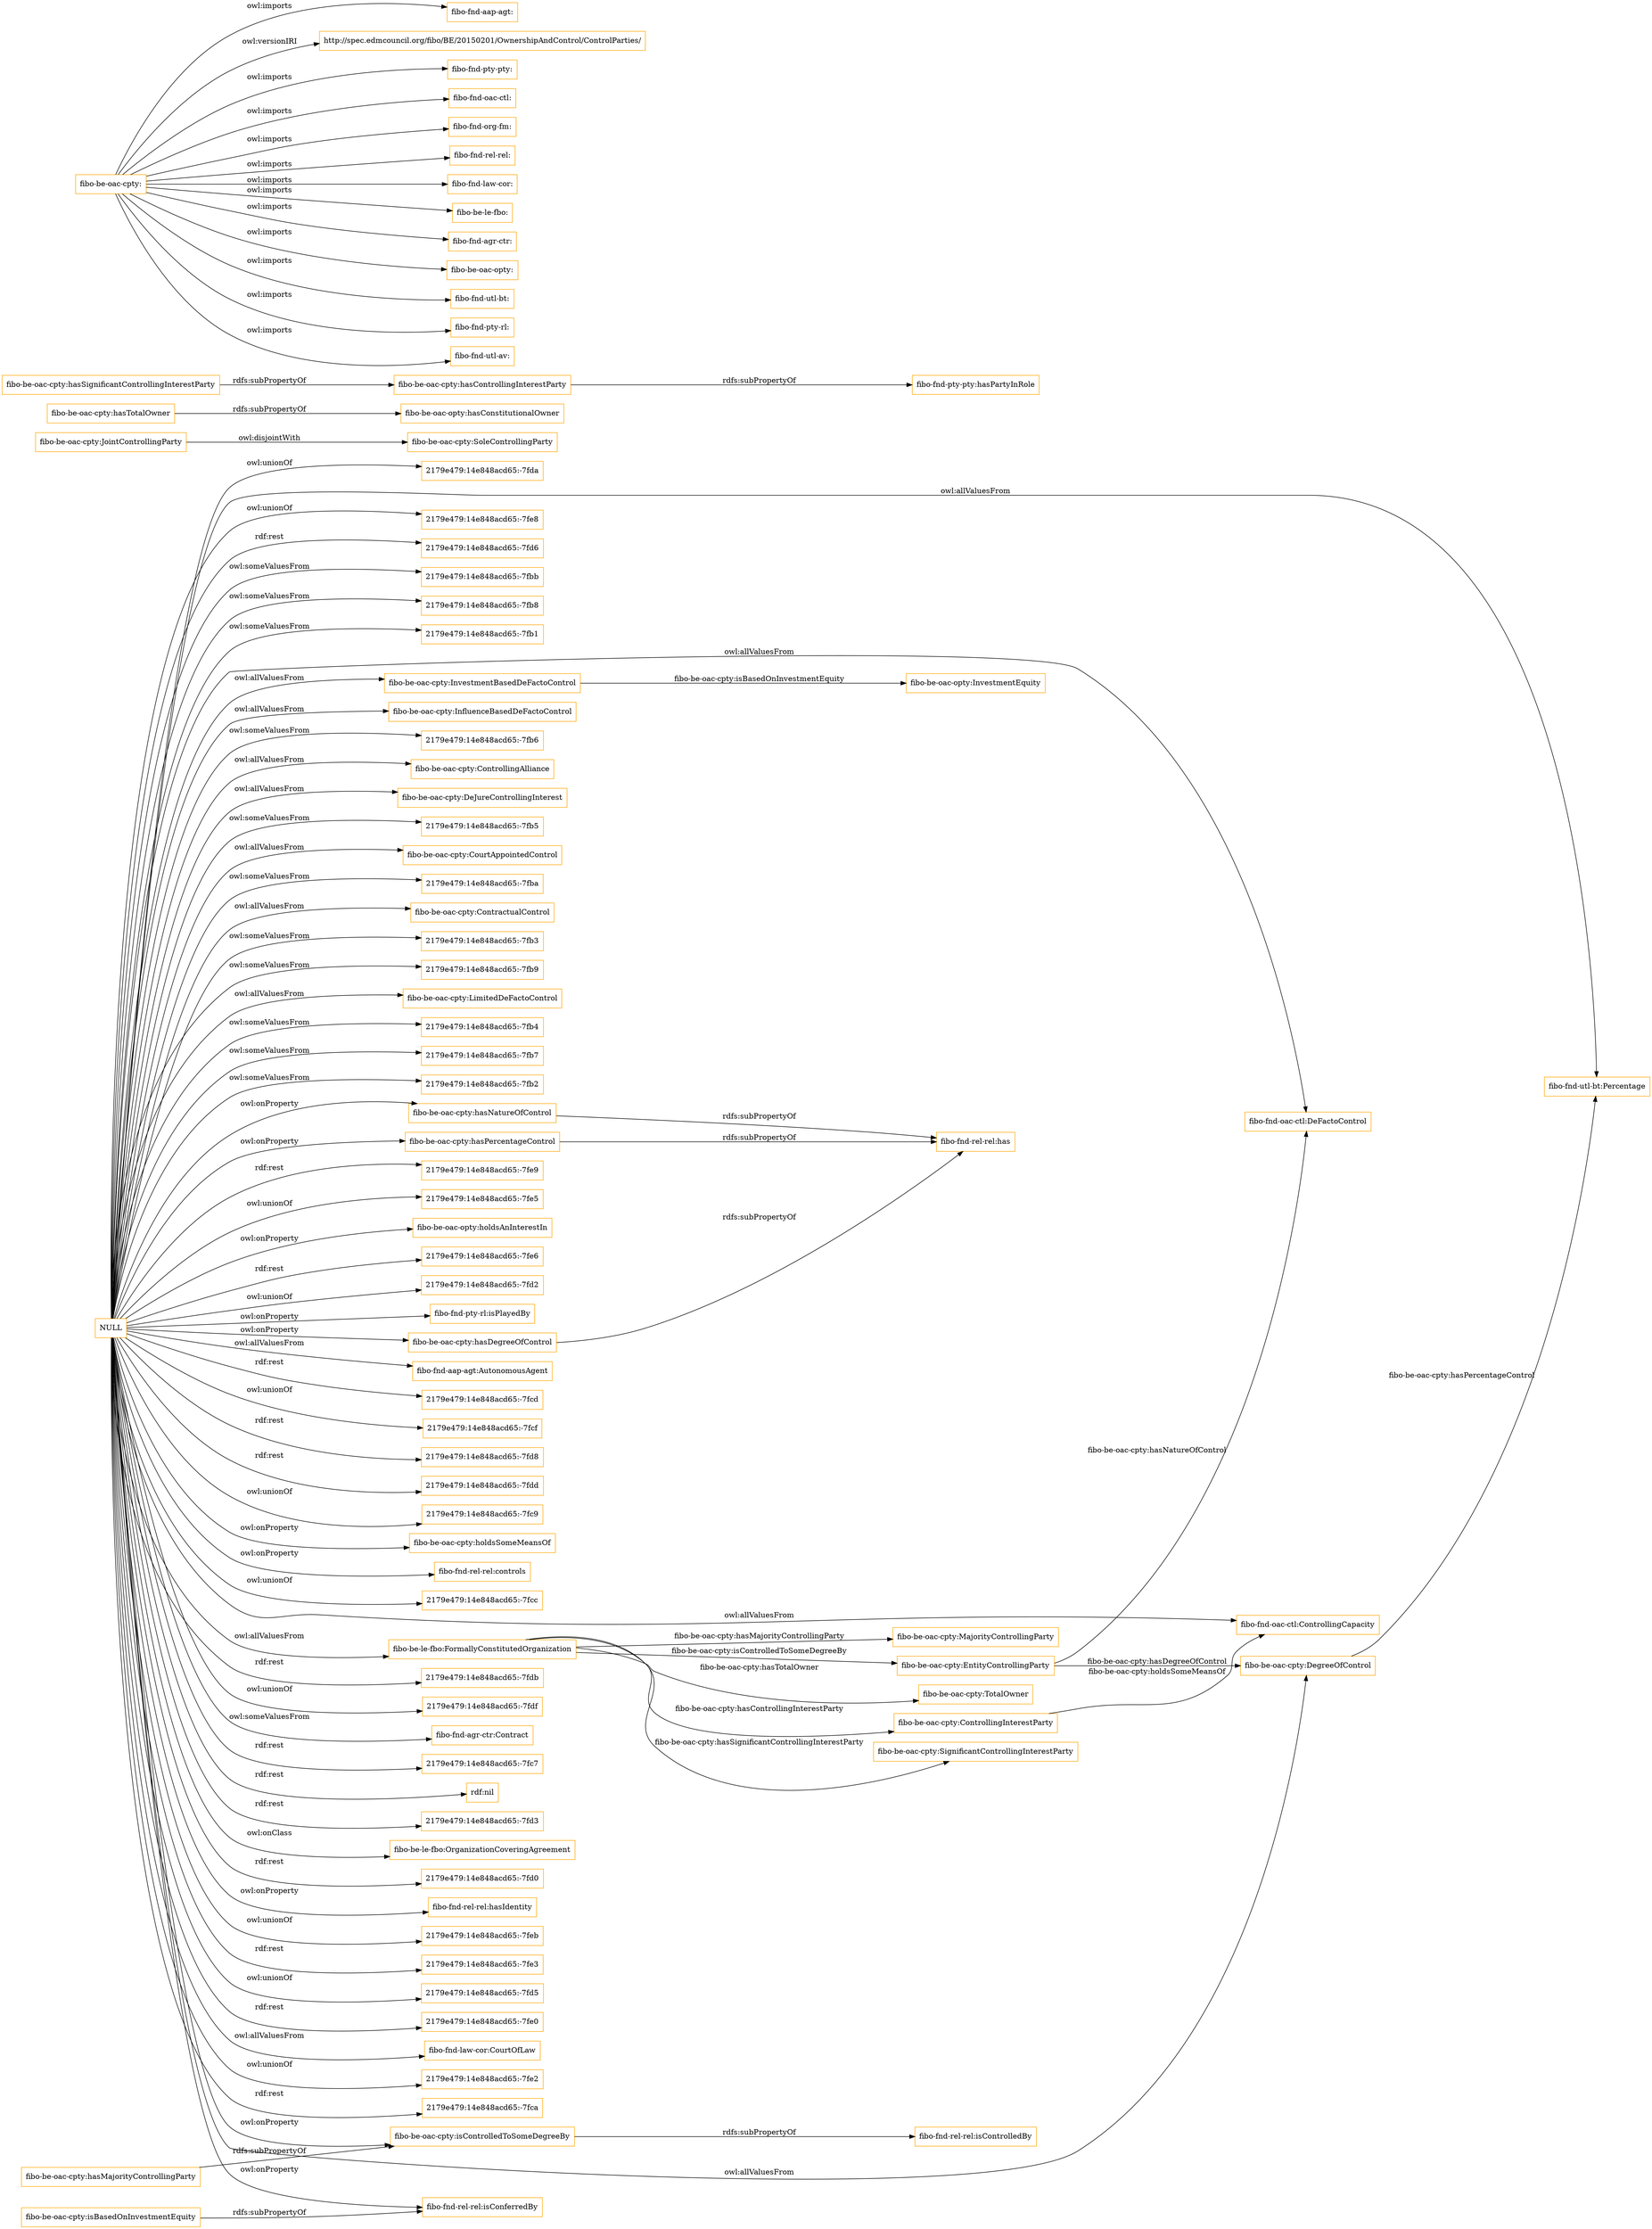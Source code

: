 digraph ar2dtool_diagram { 
rankdir=LR;
size="1501"
node [shape = rectangle, color="orange"]; "2179e479:14e848acd65:-7fbb" "fibo-be-oac-cpty:EntityControllingParty" "2179e479:14e848acd65:-7fb8" "2179e479:14e848acd65:-7fb1" "fibo-be-oac-cpty:DegreeOfControl" "fibo-be-oac-cpty:InvestmentBasedDeFactoControl" "fibo-be-oac-cpty:InfluenceBasedDeFactoControl" "fibo-be-oac-cpty:TotalOwner" "2179e479:14e848acd65:-7fb6" "fibo-be-oac-cpty:ControllingAlliance" "fibo-be-oac-cpty:DeJureControllingInterest" "fibo-be-oac-cpty:JointControllingParty" "2179e479:14e848acd65:-7fb5" "fibo-be-oac-cpty:CourtAppointedControl" "2179e479:14e848acd65:-7fba" "fibo-be-oac-cpty:ContractualControl" "fibo-be-oac-cpty:SignificantControllingInterestParty" "2179e479:14e848acd65:-7fb3" "2179e479:14e848acd65:-7fb9" "fibo-be-oac-cpty:LimitedDeFactoControl" "2179e479:14e848acd65:-7fb4" "fibo-be-oac-cpty:MajorityControllingParty" "fibo-be-oac-cpty:ControllingInterestParty" "2179e479:14e848acd65:-7fb7" "2179e479:14e848acd65:-7fb2" "fibo-be-oac-cpty:SoleControllingParty" ; /*classes style*/
	"fibo-be-oac-cpty:JointControllingParty" -> "fibo-be-oac-cpty:SoleControllingParty" [ label = "owl:disjointWith" ];
	"fibo-be-oac-cpty:hasTotalOwner" -> "fibo-be-oac-opty:hasConstitutionalOwner" [ label = "rdfs:subPropertyOf" ];
	"fibo-be-oac-cpty:hasDegreeOfControl" -> "fibo-fnd-rel-rel:has" [ label = "rdfs:subPropertyOf" ];
	"fibo-be-oac-cpty:hasSignificantControllingInterestParty" -> "fibo-be-oac-cpty:hasControllingInterestParty" [ label = "rdfs:subPropertyOf" ];
	"fibo-be-oac-cpty:isControlledToSomeDegreeBy" -> "fibo-fnd-rel-rel:isControlledBy" [ label = "rdfs:subPropertyOf" ];
	"fibo-be-oac-cpty:" -> "fibo-fnd-aap-agt:" [ label = "owl:imports" ];
	"fibo-be-oac-cpty:" -> "http://spec.edmcouncil.org/fibo/BE/20150201/OwnershipAndControl/ControlParties/" [ label = "owl:versionIRI" ];
	"fibo-be-oac-cpty:" -> "fibo-fnd-pty-pty:" [ label = "owl:imports" ];
	"fibo-be-oac-cpty:" -> "fibo-fnd-oac-ctl:" [ label = "owl:imports" ];
	"fibo-be-oac-cpty:" -> "fibo-fnd-org-fm:" [ label = "owl:imports" ];
	"fibo-be-oac-cpty:" -> "fibo-fnd-rel-rel:" [ label = "owl:imports" ];
	"fibo-be-oac-cpty:" -> "fibo-fnd-law-cor:" [ label = "owl:imports" ];
	"fibo-be-oac-cpty:" -> "fibo-be-le-fbo:" [ label = "owl:imports" ];
	"fibo-be-oac-cpty:" -> "fibo-fnd-agr-ctr:" [ label = "owl:imports" ];
	"fibo-be-oac-cpty:" -> "fibo-be-oac-opty:" [ label = "owl:imports" ];
	"fibo-be-oac-cpty:" -> "fibo-fnd-utl-bt:" [ label = "owl:imports" ];
	"fibo-be-oac-cpty:" -> "fibo-fnd-pty-rl:" [ label = "owl:imports" ];
	"fibo-be-oac-cpty:" -> "fibo-fnd-utl-av:" [ label = "owl:imports" ];
	"fibo-be-oac-cpty:hasNatureOfControl" -> "fibo-fnd-rel-rel:has" [ label = "rdfs:subPropertyOf" ];
	"fibo-be-oac-cpty:hasControllingInterestParty" -> "fibo-fnd-pty-pty:hasPartyInRole" [ label = "rdfs:subPropertyOf" ];
	"fibo-be-oac-cpty:isBasedOnInvestmentEquity" -> "fibo-fnd-rel-rel:isConferredBy" [ label = "rdfs:subPropertyOf" ];
	"fibo-be-oac-cpty:hasMajorityControllingParty" -> "fibo-be-oac-cpty:isControlledToSomeDegreeBy" [ label = "rdfs:subPropertyOf" ];
	"NULL" -> "2179e479:14e848acd65:-7fe9" [ label = "rdf:rest" ];
	"NULL" -> "fibo-be-oac-cpty:isControlledToSomeDegreeBy" [ label = "owl:onProperty" ];
	"NULL" -> "2179e479:14e848acd65:-7fe5" [ label = "owl:unionOf" ];
	"NULL" -> "2179e479:14e848acd65:-7fb9" [ label = "owl:someValuesFrom" ];
	"NULL" -> "fibo-be-oac-opty:holdsAnInterestIn" [ label = "owl:onProperty" ];
	"NULL" -> "fibo-be-oac-cpty:LimitedDeFactoControl" [ label = "owl:allValuesFrom" ];
	"NULL" -> "fibo-be-oac-cpty:InvestmentBasedDeFactoControl" [ label = "owl:allValuesFrom" ];
	"NULL" -> "2179e479:14e848acd65:-7fb8" [ label = "owl:someValuesFrom" ];
	"NULL" -> "2179e479:14e848acd65:-7fe6" [ label = "rdf:rest" ];
	"NULL" -> "2179e479:14e848acd65:-7fd2" [ label = "owl:unionOf" ];
	"NULL" -> "fibo-be-oac-cpty:ControllingAlliance" [ label = "owl:allValuesFrom" ];
	"NULL" -> "fibo-fnd-pty-rl:isPlayedBy" [ label = "owl:onProperty" ];
	"NULL" -> "2179e479:14e848acd65:-7fbb" [ label = "owl:someValuesFrom" ];
	"NULL" -> "fibo-fnd-aap-agt:AutonomousAgent" [ label = "owl:allValuesFrom" ];
	"NULL" -> "2179e479:14e848acd65:-7fb3" [ label = "owl:someValuesFrom" ];
	"NULL" -> "2179e479:14e848acd65:-7fcd" [ label = "rdf:rest" ];
	"NULL" -> "2179e479:14e848acd65:-7fcf" [ label = "owl:unionOf" ];
	"NULL" -> "2179e479:14e848acd65:-7fd8" [ label = "rdf:rest" ];
	"NULL" -> "2179e479:14e848acd65:-7fdd" [ label = "rdf:rest" ];
	"NULL" -> "2179e479:14e848acd65:-7fc9" [ label = "owl:unionOf" ];
	"NULL" -> "fibo-be-oac-cpty:holdsSomeMeansOf" [ label = "owl:onProperty" ];
	"NULL" -> "fibo-fnd-rel-rel:controls" [ label = "owl:onProperty" ];
	"NULL" -> "2179e479:14e848acd65:-7fb5" [ label = "owl:someValuesFrom" ];
	"NULL" -> "2179e479:14e848acd65:-7fba" [ label = "owl:someValuesFrom" ];
	"NULL" -> "fibo-be-oac-cpty:hasPercentageControl" [ label = "owl:onProperty" ];
	"NULL" -> "2179e479:14e848acd65:-7fb7" [ label = "owl:someValuesFrom" ];
	"NULL" -> "2179e479:14e848acd65:-7fcc" [ label = "owl:unionOf" ];
	"NULL" -> "fibo-be-oac-cpty:InfluenceBasedDeFactoControl" [ label = "owl:allValuesFrom" ];
	"NULL" -> "fibo-fnd-oac-ctl:DeFactoControl" [ label = "owl:allValuesFrom" ];
	"NULL" -> "fibo-fnd-utl-bt:Percentage" [ label = "owl:allValuesFrom" ];
	"NULL" -> "fibo-be-oac-cpty:CourtAppointedControl" [ label = "owl:allValuesFrom" ];
	"NULL" -> "2179e479:14e848acd65:-7fb2" [ label = "owl:someValuesFrom" ];
	"NULL" -> "2179e479:14e848acd65:-7fdb" [ label = "rdf:rest" ];
	"NULL" -> "2179e479:14e848acd65:-7fdf" [ label = "owl:unionOf" ];
	"NULL" -> "fibo-be-oac-cpty:ContractualControl" [ label = "owl:allValuesFrom" ];
	"NULL" -> "fibo-fnd-agr-ctr:Contract" [ label = "owl:someValuesFrom" ];
	"NULL" -> "2179e479:14e848acd65:-7fc7" [ label = "rdf:rest" ];
	"NULL" -> "fibo-be-oac-cpty:DeJureControllingInterest" [ label = "owl:allValuesFrom" ];
	"NULL" -> "rdf:nil" [ label = "rdf:rest" ];
	"NULL" -> "2179e479:14e848acd65:-7fd3" [ label = "rdf:rest" ];
	"NULL" -> "fibo-be-oac-cpty:hasDegreeOfControl" [ label = "owl:onProperty" ];
	"NULL" -> "fibo-be-le-fbo:OrganizationCoveringAgreement" [ label = "owl:onClass" ];
	"NULL" -> "2179e479:14e848acd65:-7fd0" [ label = "rdf:rest" ];
	"NULL" -> "2179e479:14e848acd65:-7fb1" [ label = "owl:someValuesFrom" ];
	"NULL" -> "fibo-fnd-rel-rel:hasIdentity" [ label = "owl:onProperty" ];
	"NULL" -> "2179e479:14e848acd65:-7feb" [ label = "owl:unionOf" ];
	"NULL" -> "2179e479:14e848acd65:-7fe3" [ label = "rdf:rest" ];
	"NULL" -> "fibo-be-oac-cpty:DegreeOfControl" [ label = "owl:allValuesFrom" ];
	"NULL" -> "fibo-fnd-rel-rel:isConferredBy" [ label = "owl:onProperty" ];
	"NULL" -> "2179e479:14e848acd65:-7fb6" [ label = "owl:someValuesFrom" ];
	"NULL" -> "2179e479:14e848acd65:-7fd5" [ label = "owl:unionOf" ];
	"NULL" -> "2179e479:14e848acd65:-7fe0" [ label = "rdf:rest" ];
	"NULL" -> "fibo-fnd-law-cor:CourtOfLaw" [ label = "owl:allValuesFrom" ];
	"NULL" -> "2179e479:14e848acd65:-7fe2" [ label = "owl:unionOf" ];
	"NULL" -> "2179e479:14e848acd65:-7fca" [ label = "rdf:rest" ];
	"NULL" -> "fibo-fnd-oac-ctl:ControllingCapacity" [ label = "owl:allValuesFrom" ];
	"NULL" -> "2179e479:14e848acd65:-7fda" [ label = "owl:unionOf" ];
	"NULL" -> "fibo-be-oac-cpty:hasNatureOfControl" [ label = "owl:onProperty" ];
	"NULL" -> "2179e479:14e848acd65:-7fb4" [ label = "owl:someValuesFrom" ];
	"NULL" -> "fibo-be-le-fbo:FormallyConstitutedOrganization" [ label = "owl:allValuesFrom" ];
	"NULL" -> "2179e479:14e848acd65:-7fe8" [ label = "owl:unionOf" ];
	"NULL" -> "2179e479:14e848acd65:-7fd6" [ label = "rdf:rest" ];
	"fibo-be-oac-cpty:hasPercentageControl" -> "fibo-fnd-rel-rel:has" [ label = "rdfs:subPropertyOf" ];
	"fibo-be-oac-cpty:DegreeOfControl" -> "fibo-fnd-utl-bt:Percentage" [ label = "fibo-be-oac-cpty:hasPercentageControl" ];
	"fibo-be-le-fbo:FormallyConstitutedOrganization" -> "fibo-be-oac-cpty:SignificantControllingInterestParty" [ label = "fibo-be-oac-cpty:hasSignificantControllingInterestParty" ];
	"fibo-be-oac-cpty:EntityControllingParty" -> "fibo-fnd-oac-ctl:DeFactoControl" [ label = "fibo-be-oac-cpty:hasNatureOfControl" ];
	"fibo-be-le-fbo:FormallyConstitutedOrganization" -> "fibo-be-oac-cpty:MajorityControllingParty" [ label = "fibo-be-oac-cpty:hasMajorityControllingParty" ];
	"fibo-be-le-fbo:FormallyConstitutedOrganization" -> "fibo-be-oac-cpty:EntityControllingParty" [ label = "fibo-be-oac-cpty:isControlledToSomeDegreeBy" ];
	"fibo-be-le-fbo:FormallyConstitutedOrganization" -> "fibo-be-oac-cpty:ControllingInterestParty" [ label = "fibo-be-oac-cpty:hasControllingInterestParty" ];
	"fibo-be-oac-cpty:ControllingInterestParty" -> "fibo-fnd-oac-ctl:ControllingCapacity" [ label = "fibo-be-oac-cpty:holdsSomeMeansOf" ];
	"fibo-be-oac-cpty:InvestmentBasedDeFactoControl" -> "fibo-be-oac-opty:InvestmentEquity" [ label = "fibo-be-oac-cpty:isBasedOnInvestmentEquity" ];
	"fibo-be-oac-cpty:EntityControllingParty" -> "fibo-be-oac-cpty:DegreeOfControl" [ label = "fibo-be-oac-cpty:hasDegreeOfControl" ];
	"fibo-be-le-fbo:FormallyConstitutedOrganization" -> "fibo-be-oac-cpty:TotalOwner" [ label = "fibo-be-oac-cpty:hasTotalOwner" ];

}
